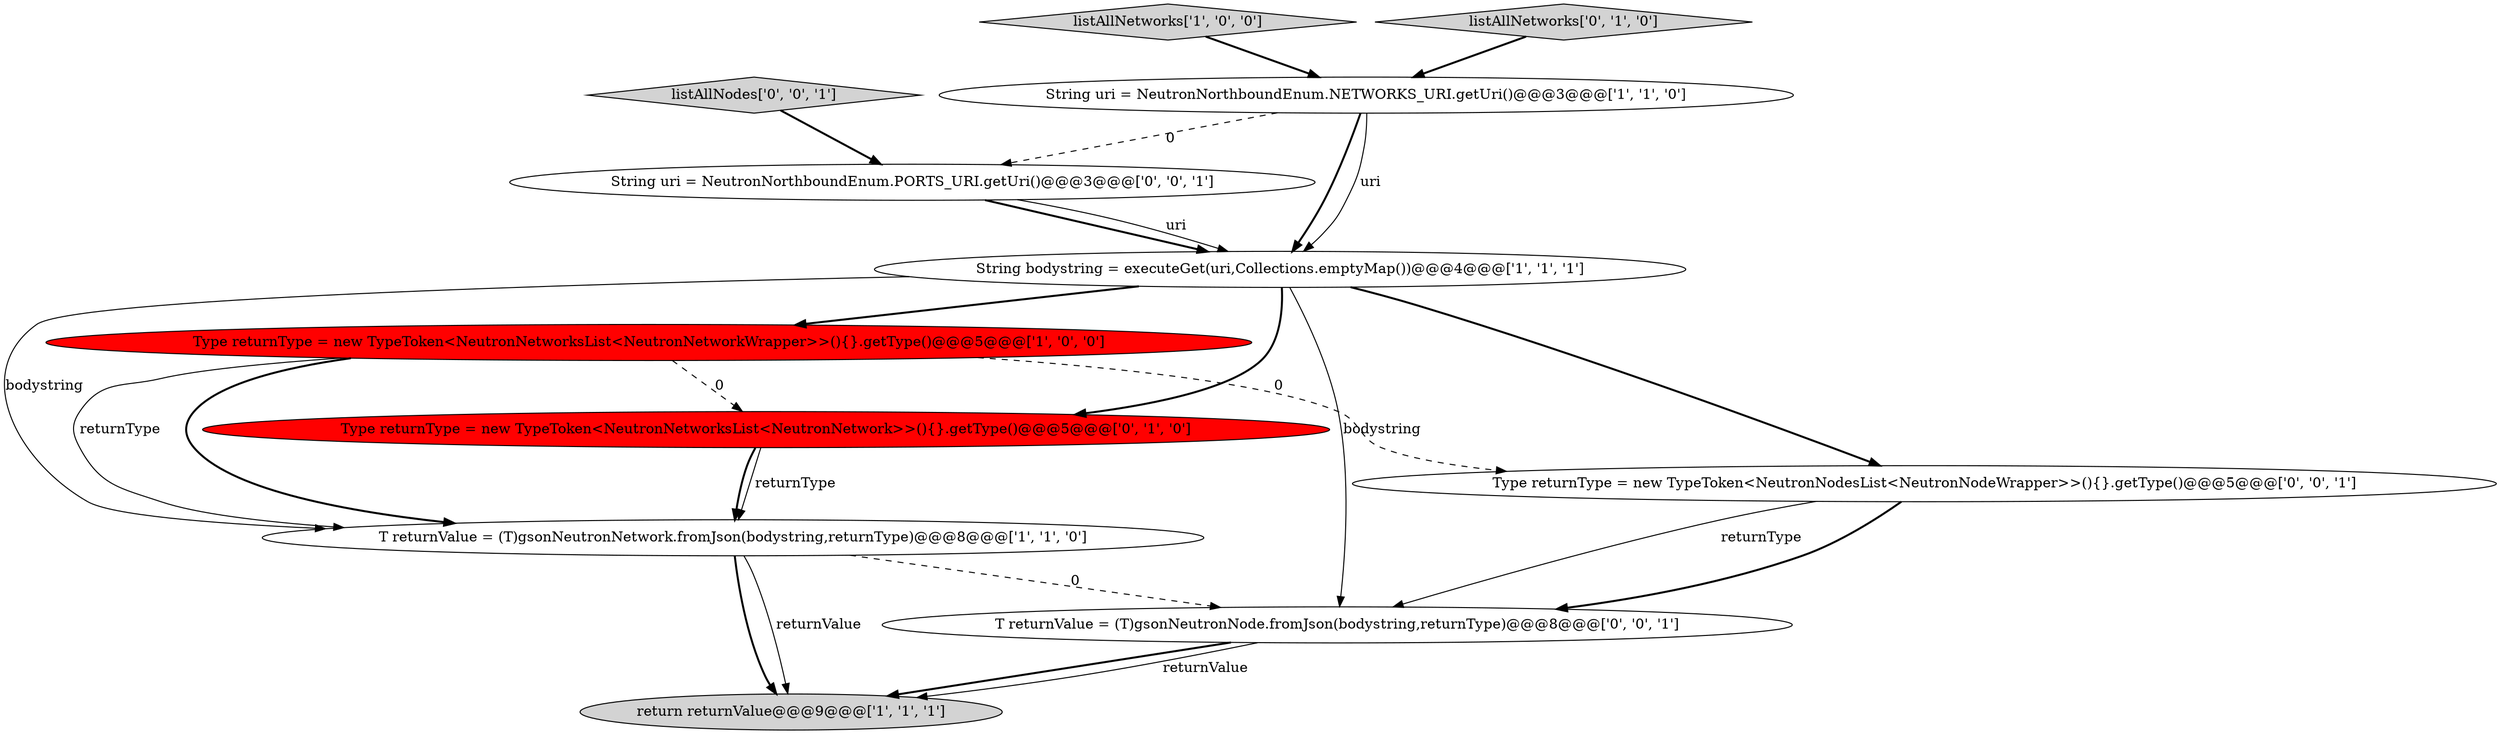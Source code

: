 digraph {
7 [style = filled, label = "Type returnType = new TypeToken<NeutronNetworksList<NeutronNetwork>>(){}.getType()@@@5@@@['0', '1', '0']", fillcolor = red, shape = ellipse image = "AAA1AAABBB2BBB"];
3 [style = filled, label = "return returnValue@@@9@@@['1', '1', '1']", fillcolor = lightgray, shape = ellipse image = "AAA0AAABBB1BBB"];
8 [style = filled, label = "Type returnType = new TypeToken<NeutronNodesList<NeutronNodeWrapper>>(){}.getType()@@@5@@@['0', '0', '1']", fillcolor = white, shape = ellipse image = "AAA0AAABBB3BBB"];
1 [style = filled, label = "listAllNetworks['1', '0', '0']", fillcolor = lightgray, shape = diamond image = "AAA0AAABBB1BBB"];
0 [style = filled, label = "String uri = NeutronNorthboundEnum.NETWORKS_URI.getUri()@@@3@@@['1', '1', '0']", fillcolor = white, shape = ellipse image = "AAA0AAABBB1BBB"];
2 [style = filled, label = "String bodystring = executeGet(uri,Collections.emptyMap())@@@4@@@['1', '1', '1']", fillcolor = white, shape = ellipse image = "AAA0AAABBB1BBB"];
6 [style = filled, label = "listAllNetworks['0', '1', '0']", fillcolor = lightgray, shape = diamond image = "AAA0AAABBB2BBB"];
4 [style = filled, label = "Type returnType = new TypeToken<NeutronNetworksList<NeutronNetworkWrapper>>(){}.getType()@@@5@@@['1', '0', '0']", fillcolor = red, shape = ellipse image = "AAA1AAABBB1BBB"];
9 [style = filled, label = "String uri = NeutronNorthboundEnum.PORTS_URI.getUri()@@@3@@@['0', '0', '1']", fillcolor = white, shape = ellipse image = "AAA0AAABBB3BBB"];
10 [style = filled, label = "listAllNodes['0', '0', '1']", fillcolor = lightgray, shape = diamond image = "AAA0AAABBB3BBB"];
5 [style = filled, label = "T returnValue = (T)gsonNeutronNetwork.fromJson(bodystring,returnType)@@@8@@@['1', '1', '0']", fillcolor = white, shape = ellipse image = "AAA0AAABBB1BBB"];
11 [style = filled, label = "T returnValue = (T)gsonNeutronNode.fromJson(bodystring,returnType)@@@8@@@['0', '0', '1']", fillcolor = white, shape = ellipse image = "AAA0AAABBB3BBB"];
5->3 [style = bold, label=""];
2->5 [style = solid, label="bodystring"];
7->5 [style = solid, label="returnType"];
9->2 [style = bold, label=""];
0->2 [style = bold, label=""];
6->0 [style = bold, label=""];
9->2 [style = solid, label="uri"];
1->0 [style = bold, label=""];
4->5 [style = solid, label="returnType"];
2->4 [style = bold, label=""];
5->3 [style = solid, label="returnValue"];
7->5 [style = bold, label=""];
0->2 [style = solid, label="uri"];
2->11 [style = solid, label="bodystring"];
5->11 [style = dashed, label="0"];
11->3 [style = bold, label=""];
4->7 [style = dashed, label="0"];
4->8 [style = dashed, label="0"];
11->3 [style = solid, label="returnValue"];
10->9 [style = bold, label=""];
2->7 [style = bold, label=""];
8->11 [style = solid, label="returnType"];
0->9 [style = dashed, label="0"];
8->11 [style = bold, label=""];
4->5 [style = bold, label=""];
2->8 [style = bold, label=""];
}
